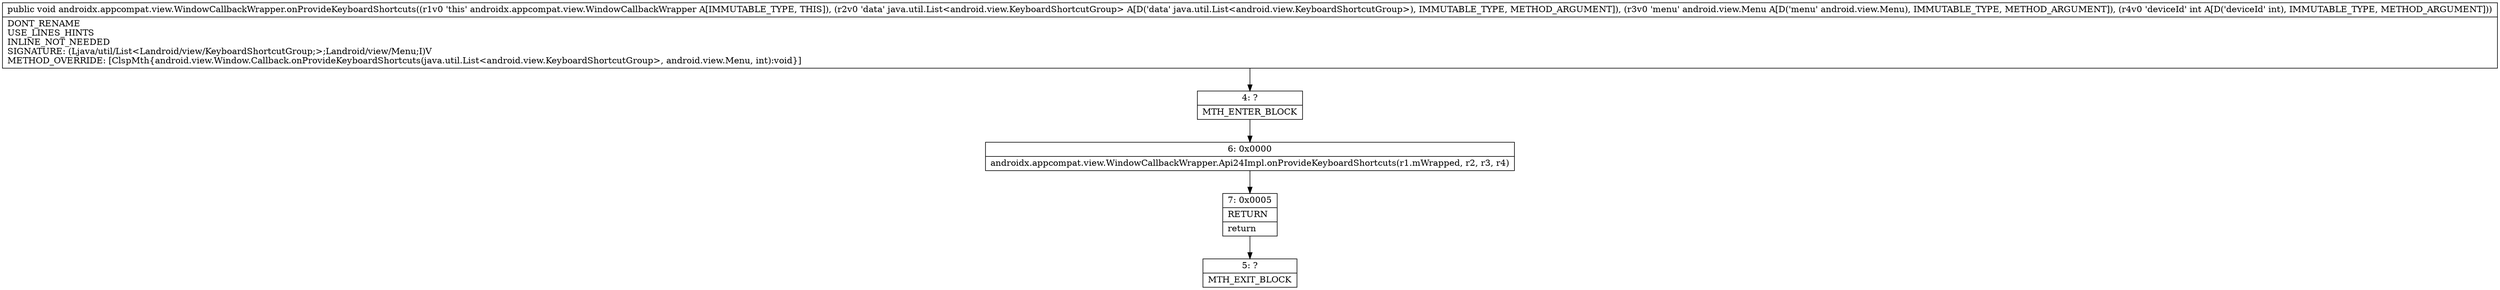digraph "CFG forandroidx.appcompat.view.WindowCallbackWrapper.onProvideKeyboardShortcuts(Ljava\/util\/List;Landroid\/view\/Menu;I)V" {
Node_4 [shape=record,label="{4\:\ ?|MTH_ENTER_BLOCK\l}"];
Node_6 [shape=record,label="{6\:\ 0x0000|androidx.appcompat.view.WindowCallbackWrapper.Api24Impl.onProvideKeyboardShortcuts(r1.mWrapped, r2, r3, r4)\l}"];
Node_7 [shape=record,label="{7\:\ 0x0005|RETURN\l|return\l}"];
Node_5 [shape=record,label="{5\:\ ?|MTH_EXIT_BLOCK\l}"];
MethodNode[shape=record,label="{public void androidx.appcompat.view.WindowCallbackWrapper.onProvideKeyboardShortcuts((r1v0 'this' androidx.appcompat.view.WindowCallbackWrapper A[IMMUTABLE_TYPE, THIS]), (r2v0 'data' java.util.List\<android.view.KeyboardShortcutGroup\> A[D('data' java.util.List\<android.view.KeyboardShortcutGroup\>), IMMUTABLE_TYPE, METHOD_ARGUMENT]), (r3v0 'menu' android.view.Menu A[D('menu' android.view.Menu), IMMUTABLE_TYPE, METHOD_ARGUMENT]), (r4v0 'deviceId' int A[D('deviceId' int), IMMUTABLE_TYPE, METHOD_ARGUMENT]))  | DONT_RENAME\lUSE_LINES_HINTS\lINLINE_NOT_NEEDED\lSIGNATURE: (Ljava\/util\/List\<Landroid\/view\/KeyboardShortcutGroup;\>;Landroid\/view\/Menu;I)V\lMETHOD_OVERRIDE: [ClspMth\{android.view.Window.Callback.onProvideKeyboardShortcuts(java.util.List\<android.view.KeyboardShortcutGroup\>, android.view.Menu, int):void\}]\l}"];
MethodNode -> Node_4;Node_4 -> Node_6;
Node_6 -> Node_7;
Node_7 -> Node_5;
}

